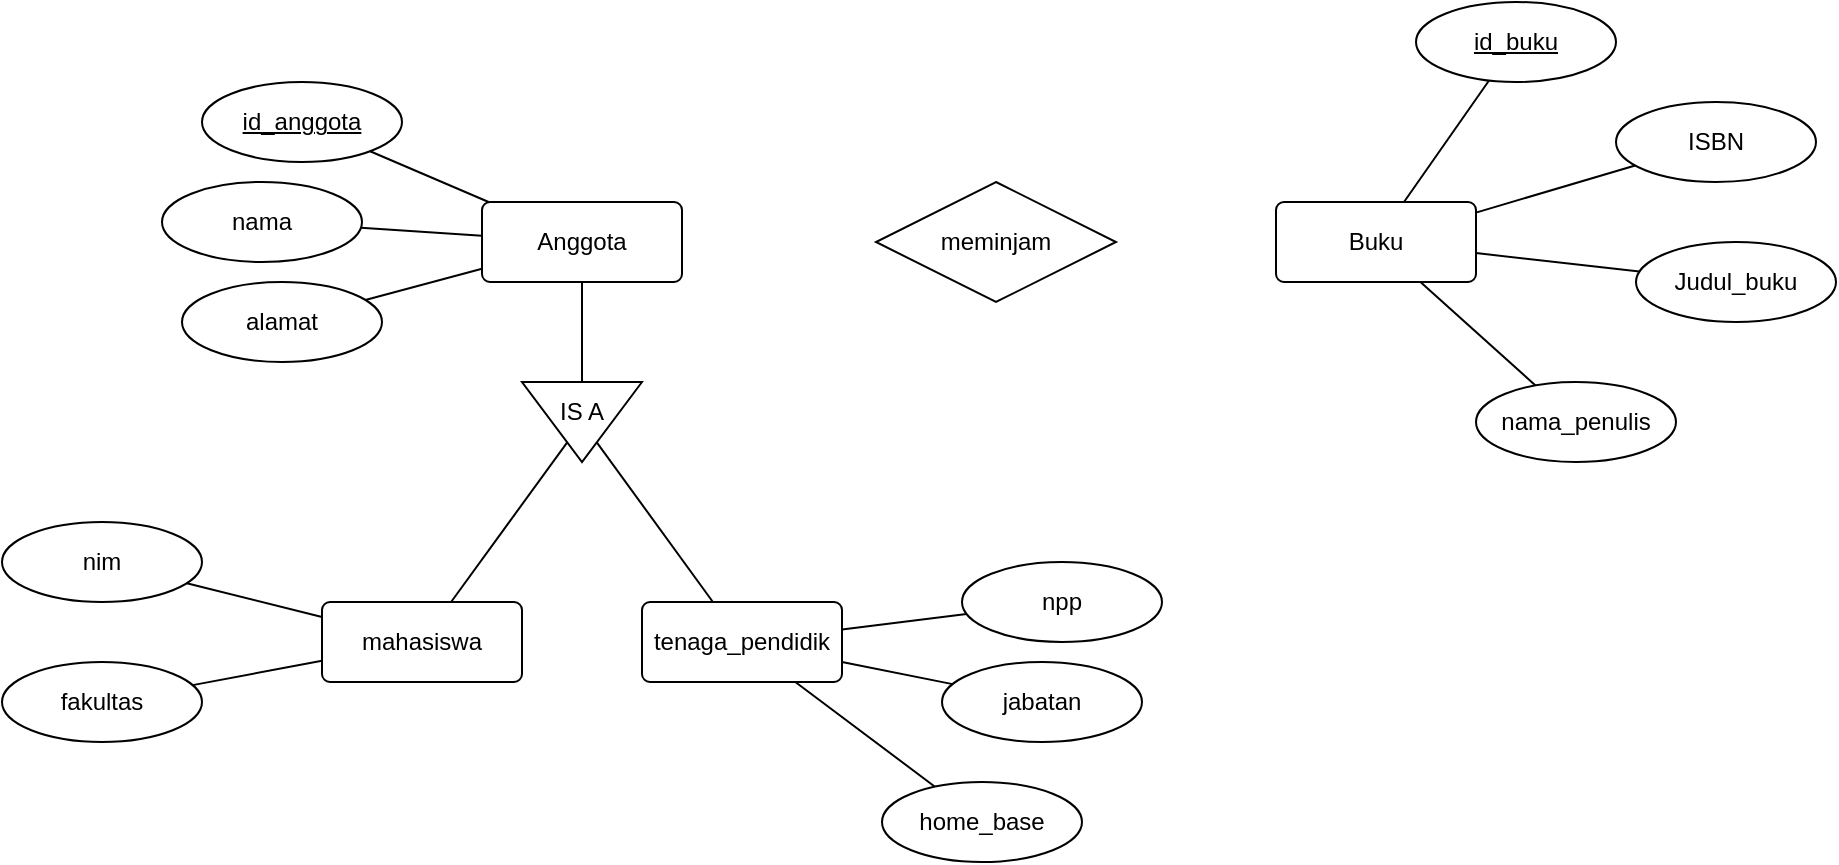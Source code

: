 <mxfile version="24.7.17">
  <diagram name="Page-1" id="juTB6MVJdAHUEsimJ1uh">
    <mxGraphModel dx="875" dy="481" grid="1" gridSize="10" guides="1" tooltips="1" connect="1" arrows="1" fold="1" page="1" pageScale="1" pageWidth="1920" pageHeight="1200" math="0" shadow="0">
      <root>
        <mxCell id="0" />
        <mxCell id="1" parent="0" />
        <mxCell id="4RQrXysNxXmY_oEP2_3j-1" value="Buku" style="rounded=1;arcSize=10;whiteSpace=wrap;html=1;align=center;" vertex="1" parent="1">
          <mxGeometry x="1300" y="420" width="100" height="40" as="geometry" />
        </mxCell>
        <mxCell id="4RQrXysNxXmY_oEP2_3j-2" value="id_buku" style="ellipse;whiteSpace=wrap;html=1;align=center;fontStyle=4;" vertex="1" parent="1">
          <mxGeometry x="1370" y="320" width="100" height="40" as="geometry" />
        </mxCell>
        <mxCell id="4RQrXysNxXmY_oEP2_3j-3" value="ISBN" style="ellipse;whiteSpace=wrap;html=1;align=center;" vertex="1" parent="1">
          <mxGeometry x="1470" y="370" width="100" height="40" as="geometry" />
        </mxCell>
        <mxCell id="4RQrXysNxXmY_oEP2_3j-4" value="Judul_buku" style="ellipse;whiteSpace=wrap;html=1;align=center;" vertex="1" parent="1">
          <mxGeometry x="1480" y="440" width="100" height="40" as="geometry" />
        </mxCell>
        <mxCell id="4RQrXysNxXmY_oEP2_3j-5" value="nama_penulis" style="ellipse;whiteSpace=wrap;html=1;align=center;" vertex="1" parent="1">
          <mxGeometry x="1400" y="510" width="100" height="40" as="geometry" />
        </mxCell>
        <mxCell id="4RQrXysNxXmY_oEP2_3j-6" value="" style="endArrow=none;html=1;rounded=0;" edge="1" parent="1" source="4RQrXysNxXmY_oEP2_3j-2" target="4RQrXysNxXmY_oEP2_3j-1">
          <mxGeometry relative="1" as="geometry">
            <mxPoint x="1260" y="420" as="sourcePoint" />
            <mxPoint x="1420" y="420" as="targetPoint" />
          </mxGeometry>
        </mxCell>
        <mxCell id="4RQrXysNxXmY_oEP2_3j-7" value="" style="endArrow=none;html=1;rounded=0;" edge="1" parent="1" source="4RQrXysNxXmY_oEP2_3j-3" target="4RQrXysNxXmY_oEP2_3j-1">
          <mxGeometry relative="1" as="geometry">
            <mxPoint x="1443" y="379" as="sourcePoint" />
            <mxPoint x="1400" y="440" as="targetPoint" />
          </mxGeometry>
        </mxCell>
        <mxCell id="4RQrXysNxXmY_oEP2_3j-8" value="" style="endArrow=none;html=1;rounded=0;" edge="1" parent="1" source="4RQrXysNxXmY_oEP2_3j-4" target="4RQrXysNxXmY_oEP2_3j-1">
          <mxGeometry relative="1" as="geometry">
            <mxPoint x="1453" y="440" as="sourcePoint" />
            <mxPoint x="1410" y="501" as="targetPoint" />
          </mxGeometry>
        </mxCell>
        <mxCell id="4RQrXysNxXmY_oEP2_3j-9" value="" style="endArrow=none;html=1;rounded=0;" edge="1" parent="1" source="4RQrXysNxXmY_oEP2_3j-5" target="4RQrXysNxXmY_oEP2_3j-1">
          <mxGeometry relative="1" as="geometry">
            <mxPoint x="1373" y="480" as="sourcePoint" />
            <mxPoint x="1330" y="541" as="targetPoint" />
          </mxGeometry>
        </mxCell>
        <mxCell id="4RQrXysNxXmY_oEP2_3j-10" value="Anggota" style="rounded=1;arcSize=10;whiteSpace=wrap;html=1;align=center;" vertex="1" parent="1">
          <mxGeometry x="903" y="420" width="100" height="40" as="geometry" />
        </mxCell>
        <mxCell id="4RQrXysNxXmY_oEP2_3j-20" value="" style="group" vertex="1" connectable="0" parent="1">
          <mxGeometry x="923" y="510" width="60" height="40" as="geometry" />
        </mxCell>
        <mxCell id="4RQrXysNxXmY_oEP2_3j-17" value="" style="triangle;whiteSpace=wrap;html=1;rotation=-270;container=0;" vertex="1" parent="4RQrXysNxXmY_oEP2_3j-20">
          <mxGeometry x="10" y="-10" width="40" height="60" as="geometry" />
        </mxCell>
        <mxCell id="4RQrXysNxXmY_oEP2_3j-18" value="IS A" style="text;html=1;align=center;verticalAlign=middle;whiteSpace=wrap;rounded=0;rotation=0;container=0;" vertex="1" parent="4RQrXysNxXmY_oEP2_3j-20">
          <mxGeometry width="60" height="30" as="geometry" />
        </mxCell>
        <mxCell id="4RQrXysNxXmY_oEP2_3j-21" value="" style="endArrow=none;html=1;rounded=0;" edge="1" parent="1" source="4RQrXysNxXmY_oEP2_3j-17" target="4RQrXysNxXmY_oEP2_3j-10">
          <mxGeometry relative="1" as="geometry">
            <mxPoint x="953" y="510" as="sourcePoint" />
            <mxPoint x="1113" y="510" as="targetPoint" />
          </mxGeometry>
        </mxCell>
        <mxCell id="4RQrXysNxXmY_oEP2_3j-22" value="id_anggota" style="ellipse;whiteSpace=wrap;html=1;align=center;fontStyle=4;" vertex="1" parent="1">
          <mxGeometry x="763" y="360" width="100" height="40" as="geometry" />
        </mxCell>
        <mxCell id="4RQrXysNxXmY_oEP2_3j-23" value="nama" style="ellipse;whiteSpace=wrap;html=1;align=center;" vertex="1" parent="1">
          <mxGeometry x="743" y="410" width="100" height="40" as="geometry" />
        </mxCell>
        <mxCell id="4RQrXysNxXmY_oEP2_3j-24" value="alamat" style="ellipse;whiteSpace=wrap;html=1;align=center;" vertex="1" parent="1">
          <mxGeometry x="753" y="460" width="100" height="40" as="geometry" />
        </mxCell>
        <mxCell id="4RQrXysNxXmY_oEP2_3j-25" value="tenaga_pendidik" style="rounded=1;arcSize=10;whiteSpace=wrap;html=1;align=center;" vertex="1" parent="1">
          <mxGeometry x="983" y="620" width="100" height="40" as="geometry" />
        </mxCell>
        <mxCell id="4RQrXysNxXmY_oEP2_3j-26" value="mahasiswa" style="rounded=1;arcSize=10;whiteSpace=wrap;html=1;align=center;" vertex="1" parent="1">
          <mxGeometry x="823" y="620" width="100" height="40" as="geometry" />
        </mxCell>
        <mxCell id="4RQrXysNxXmY_oEP2_3j-27" value="" style="endArrow=none;html=1;rounded=0;" edge="1" parent="1" source="4RQrXysNxXmY_oEP2_3j-26" target="4RQrXysNxXmY_oEP2_3j-17">
          <mxGeometry relative="1" as="geometry">
            <mxPoint x="863" y="590" as="sourcePoint" />
            <mxPoint x="1023" y="590" as="targetPoint" />
          </mxGeometry>
        </mxCell>
        <mxCell id="4RQrXysNxXmY_oEP2_3j-28" value="" style="endArrow=none;html=1;rounded=0;" edge="1" parent="1" source="4RQrXysNxXmY_oEP2_3j-25" target="4RQrXysNxXmY_oEP2_3j-17">
          <mxGeometry relative="1" as="geometry">
            <mxPoint x="898" y="630" as="sourcePoint" />
            <mxPoint x="956" y="550" as="targetPoint" />
          </mxGeometry>
        </mxCell>
        <mxCell id="4RQrXysNxXmY_oEP2_3j-29" value="nim" style="ellipse;whiteSpace=wrap;html=1;align=center;" vertex="1" parent="1">
          <mxGeometry x="663" y="580" width="100" height="40" as="geometry" />
        </mxCell>
        <mxCell id="4RQrXysNxXmY_oEP2_3j-30" value="fakultas" style="ellipse;whiteSpace=wrap;html=1;align=center;" vertex="1" parent="1">
          <mxGeometry x="663" y="650" width="100" height="40" as="geometry" />
        </mxCell>
        <mxCell id="4RQrXysNxXmY_oEP2_3j-31" value="jabatan" style="ellipse;whiteSpace=wrap;html=1;align=center;" vertex="1" parent="1">
          <mxGeometry x="1133" y="650" width="100" height="40" as="geometry" />
        </mxCell>
        <mxCell id="4RQrXysNxXmY_oEP2_3j-32" value="home_base" style="ellipse;whiteSpace=wrap;html=1;align=center;" vertex="1" parent="1">
          <mxGeometry x="1103" y="710" width="100" height="40" as="geometry" />
        </mxCell>
        <mxCell id="4RQrXysNxXmY_oEP2_3j-33" value="" style="endArrow=none;html=1;rounded=0;" edge="1" parent="1" source="4RQrXysNxXmY_oEP2_3j-29" target="4RQrXysNxXmY_oEP2_3j-26">
          <mxGeometry relative="1" as="geometry">
            <mxPoint x="783" y="580" as="sourcePoint" />
            <mxPoint x="943" y="580" as="targetPoint" />
          </mxGeometry>
        </mxCell>
        <mxCell id="4RQrXysNxXmY_oEP2_3j-34" value="" style="endArrow=none;html=1;rounded=0;" edge="1" parent="1" source="4RQrXysNxXmY_oEP2_3j-30" target="4RQrXysNxXmY_oEP2_3j-26">
          <mxGeometry relative="1" as="geometry">
            <mxPoint x="893" y="590" as="sourcePoint" />
            <mxPoint x="1053" y="590" as="targetPoint" />
          </mxGeometry>
        </mxCell>
        <mxCell id="4RQrXysNxXmY_oEP2_3j-35" value="" style="endArrow=none;html=1;rounded=0;" edge="1" parent="1" source="4RQrXysNxXmY_oEP2_3j-25" target="4RQrXysNxXmY_oEP2_3j-31">
          <mxGeometry relative="1" as="geometry">
            <mxPoint x="893" y="590" as="sourcePoint" />
            <mxPoint x="1053" y="590" as="targetPoint" />
          </mxGeometry>
        </mxCell>
        <mxCell id="4RQrXysNxXmY_oEP2_3j-36" value="" style="endArrow=none;html=1;rounded=0;" edge="1" parent="1" source="4RQrXysNxXmY_oEP2_3j-25" target="4RQrXysNxXmY_oEP2_3j-32">
          <mxGeometry relative="1" as="geometry">
            <mxPoint x="1093" y="641" as="sourcePoint" />
            <mxPoint x="1167" y="628" as="targetPoint" />
          </mxGeometry>
        </mxCell>
        <mxCell id="4RQrXysNxXmY_oEP2_3j-37" value="" style="endArrow=none;html=1;rounded=0;" edge="1" parent="1" source="4RQrXysNxXmY_oEP2_3j-22" target="4RQrXysNxXmY_oEP2_3j-10">
          <mxGeometry relative="1" as="geometry">
            <mxPoint x="873" y="490" as="sourcePoint" />
            <mxPoint x="1033" y="490" as="targetPoint" />
          </mxGeometry>
        </mxCell>
        <mxCell id="4RQrXysNxXmY_oEP2_3j-38" value="" style="endArrow=none;html=1;rounded=0;" edge="1" parent="1" source="4RQrXysNxXmY_oEP2_3j-23" target="4RQrXysNxXmY_oEP2_3j-10">
          <mxGeometry relative="1" as="geometry">
            <mxPoint x="857" y="405" as="sourcePoint" />
            <mxPoint x="916" y="430" as="targetPoint" />
          </mxGeometry>
        </mxCell>
        <mxCell id="4RQrXysNxXmY_oEP2_3j-39" value="" style="endArrow=none;html=1;rounded=0;" edge="1" parent="1" source="4RQrXysNxXmY_oEP2_3j-24" target="4RQrXysNxXmY_oEP2_3j-10">
          <mxGeometry relative="1" as="geometry">
            <mxPoint x="853" y="443" as="sourcePoint" />
            <mxPoint x="913" y="447" as="targetPoint" />
          </mxGeometry>
        </mxCell>
        <mxCell id="4RQrXysNxXmY_oEP2_3j-40" value="npp" style="ellipse;whiteSpace=wrap;html=1;align=center;" vertex="1" parent="1">
          <mxGeometry x="1143" y="600" width="100" height="40" as="geometry" />
        </mxCell>
        <mxCell id="4RQrXysNxXmY_oEP2_3j-41" value="" style="endArrow=none;html=1;rounded=0;" edge="1" parent="1" source="4RQrXysNxXmY_oEP2_3j-25" target="4RQrXysNxXmY_oEP2_3j-40">
          <mxGeometry relative="1" as="geometry">
            <mxPoint x="913" y="640" as="sourcePoint" />
            <mxPoint x="1073" y="640" as="targetPoint" />
          </mxGeometry>
        </mxCell>
        <mxCell id="4RQrXysNxXmY_oEP2_3j-42" value="meminjam" style="shape=rhombus;perimeter=rhombusPerimeter;whiteSpace=wrap;html=1;align=center;" vertex="1" parent="1">
          <mxGeometry x="1100" y="410" width="120" height="60" as="geometry" />
        </mxCell>
      </root>
    </mxGraphModel>
  </diagram>
</mxfile>
